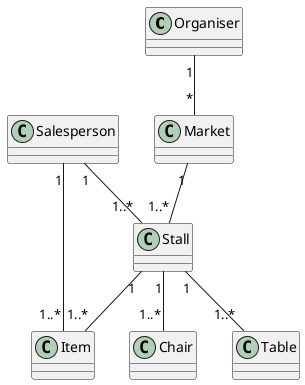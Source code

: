 @startuml
class Organiser {

}

class Salesperson {

}

class Stall {

}

class Market { 

}

class Item {

}

class Chair {

}

class Table {

}

Organiser "1"--"*"  Market
Market "1" -- "1..*" Stall
Salesperson "1" -- "1..*" Stall
Salesperson "1" -- "1..*" Item
Stall "1" -- "1..*" Chair
Stall "1" -- "1..*" Table
Stall "1" -- "1..*" Item
@enduml